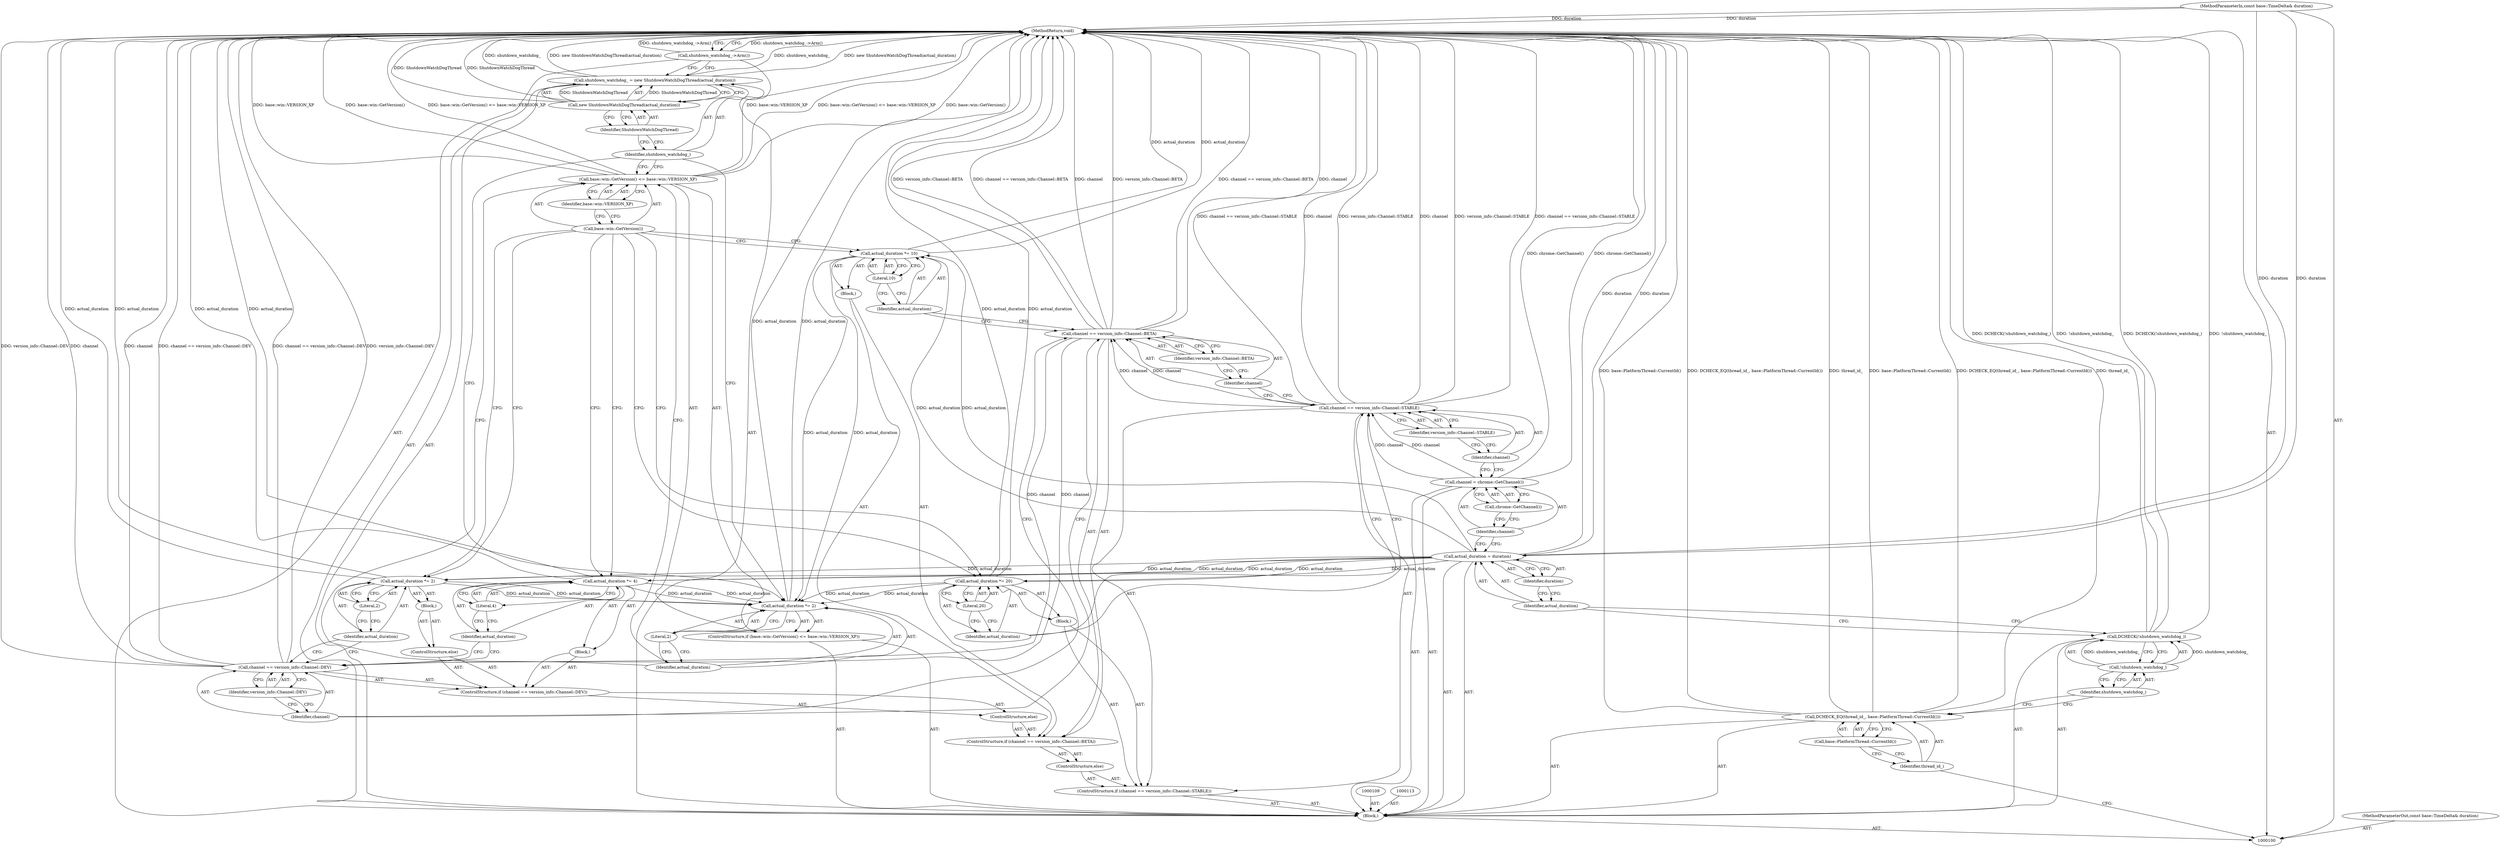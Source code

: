 digraph "0_Chrome_9ad7483d8e7c20e9f1a5a08d00150fb51899f14c" {
"1000160" [label="(MethodReturn,void)"];
"1000101" [label="(MethodParameterIn,const base::TimeDelta& duration)"];
"1000217" [label="(MethodParameterOut,const base::TimeDelta& duration)"];
"1000102" [label="(Block,)"];
"1000133" [label="(Literal,10)"];
"1000131" [label="(Call,actual_duration *= 10)"];
"1000132" [label="(Identifier,actual_duration)"];
"1000136" [label="(Call,channel == version_info::Channel::DEV)"];
"1000137" [label="(Identifier,channel)"];
"1000138" [label="(Identifier,version_info::Channel::DEV)"];
"1000134" [label="(ControlStructure,else)"];
"1000139" [label="(Block,)"];
"1000135" [label="(ControlStructure,if (channel == version_info::Channel::DEV))"];
"1000142" [label="(Literal,4)"];
"1000140" [label="(Call,actual_duration *= 4)"];
"1000141" [label="(Identifier,actual_duration)"];
"1000143" [label="(ControlStructure,else)"];
"1000144" [label="(Block,)"];
"1000147" [label="(Literal,2)"];
"1000145" [label="(Call,actual_duration *= 2)"];
"1000146" [label="(Identifier,actual_duration)"];
"1000148" [label="(ControlStructure,if (base::win::GetVersion() <= base::win::VERSION_XP))"];
"1000151" [label="(Identifier,base::win::VERSION_XP)"];
"1000149" [label="(Call,base::win::GetVersion() <= base::win::VERSION_XP)"];
"1000150" [label="(Call,base::win::GetVersion())"];
"1000154" [label="(Literal,2)"];
"1000152" [label="(Call,actual_duration *= 2)"];
"1000153" [label="(Identifier,actual_duration)"];
"1000104" [label="(Identifier,thread_id_)"];
"1000103" [label="(Call,DCHECK_EQ(thread_id_, base::PlatformThread::CurrentId()))"];
"1000105" [label="(Call,base::PlatformThread::CurrentId())"];
"1000155" [label="(Call,shutdown_watchdog_ = new ShutdownWatchDogThread(actual_duration))"];
"1000156" [label="(Identifier,shutdown_watchdog_)"];
"1000157" [label="(Call,new ShutdownWatchDogThread(actual_duration))"];
"1000158" [label="(Identifier,ShutdownWatchDogThread)"];
"1000159" [label="(Call,shutdown_watchdog_->Arm())"];
"1000108" [label="(Identifier,shutdown_watchdog_)"];
"1000106" [label="(Call,DCHECK(!shutdown_watchdog_))"];
"1000107" [label="(Call,!shutdown_watchdog_)"];
"1000110" [label="(Call,actual_duration = duration)"];
"1000111" [label="(Identifier,actual_duration)"];
"1000112" [label="(Identifier,duration)"];
"1000114" [label="(Call,channel = chrome::GetChannel())"];
"1000115" [label="(Identifier,channel)"];
"1000116" [label="(Call,chrome::GetChannel())"];
"1000120" [label="(Identifier,version_info::Channel::STABLE)"];
"1000117" [label="(ControlStructure,if (channel == version_info::Channel::STABLE))"];
"1000121" [label="(Block,)"];
"1000118" [label="(Call,channel == version_info::Channel::STABLE)"];
"1000119" [label="(Identifier,channel)"];
"1000124" [label="(Literal,20)"];
"1000122" [label="(Call,actual_duration *= 20)"];
"1000123" [label="(Identifier,actual_duration)"];
"1000127" [label="(Call,channel == version_info::Channel::BETA)"];
"1000128" [label="(Identifier,channel)"];
"1000129" [label="(Identifier,version_info::Channel::BETA)"];
"1000125" [label="(ControlStructure,else)"];
"1000130" [label="(Block,)"];
"1000126" [label="(ControlStructure,if (channel == version_info::Channel::BETA))"];
"1000160" -> "1000100"  [label="AST: "];
"1000160" -> "1000159"  [label="CFG: "];
"1000159" -> "1000160"  [label="DDG: shutdown_watchdog_->Arm()"];
"1000155" -> "1000160"  [label="DDG: new ShutdownWatchDogThread(actual_duration)"];
"1000155" -> "1000160"  [label="DDG: shutdown_watchdog_"];
"1000103" -> "1000160"  [label="DDG: thread_id_"];
"1000103" -> "1000160"  [label="DDG: base::PlatformThread::CurrentId()"];
"1000103" -> "1000160"  [label="DDG: DCHECK_EQ(thread_id_, base::PlatformThread::CurrentId())"];
"1000149" -> "1000160"  [label="DDG: base::win::GetVersion() <= base::win::VERSION_XP"];
"1000149" -> "1000160"  [label="DDG: base::win::GetVersion()"];
"1000149" -> "1000160"  [label="DDG: base::win::VERSION_XP"];
"1000118" -> "1000160"  [label="DDG: channel == version_info::Channel::STABLE"];
"1000118" -> "1000160"  [label="DDG: channel"];
"1000118" -> "1000160"  [label="DDG: version_info::Channel::STABLE"];
"1000110" -> "1000160"  [label="DDG: duration"];
"1000145" -> "1000160"  [label="DDG: actual_duration"];
"1000114" -> "1000160"  [label="DDG: chrome::GetChannel()"];
"1000106" -> "1000160"  [label="DDG: !shutdown_watchdog_"];
"1000106" -> "1000160"  [label="DDG: DCHECK(!shutdown_watchdog_)"];
"1000122" -> "1000160"  [label="DDG: actual_duration"];
"1000131" -> "1000160"  [label="DDG: actual_duration"];
"1000140" -> "1000160"  [label="DDG: actual_duration"];
"1000127" -> "1000160"  [label="DDG: version_info::Channel::BETA"];
"1000127" -> "1000160"  [label="DDG: channel == version_info::Channel::BETA"];
"1000127" -> "1000160"  [label="DDG: channel"];
"1000157" -> "1000160"  [label="DDG: ShutdownWatchDogThread"];
"1000152" -> "1000160"  [label="DDG: actual_duration"];
"1000101" -> "1000160"  [label="DDG: duration"];
"1000136" -> "1000160"  [label="DDG: channel == version_info::Channel::DEV"];
"1000136" -> "1000160"  [label="DDG: version_info::Channel::DEV"];
"1000136" -> "1000160"  [label="DDG: channel"];
"1000101" -> "1000100"  [label="AST: "];
"1000101" -> "1000160"  [label="DDG: duration"];
"1000101" -> "1000110"  [label="DDG: duration"];
"1000217" -> "1000100"  [label="AST: "];
"1000102" -> "1000100"  [label="AST: "];
"1000103" -> "1000102"  [label="AST: "];
"1000106" -> "1000102"  [label="AST: "];
"1000109" -> "1000102"  [label="AST: "];
"1000110" -> "1000102"  [label="AST: "];
"1000113" -> "1000102"  [label="AST: "];
"1000114" -> "1000102"  [label="AST: "];
"1000117" -> "1000102"  [label="AST: "];
"1000148" -> "1000102"  [label="AST: "];
"1000155" -> "1000102"  [label="AST: "];
"1000159" -> "1000102"  [label="AST: "];
"1000133" -> "1000131"  [label="AST: "];
"1000133" -> "1000132"  [label="CFG: "];
"1000131" -> "1000133"  [label="CFG: "];
"1000131" -> "1000130"  [label="AST: "];
"1000131" -> "1000133"  [label="CFG: "];
"1000132" -> "1000131"  [label="AST: "];
"1000133" -> "1000131"  [label="AST: "];
"1000150" -> "1000131"  [label="CFG: "];
"1000131" -> "1000160"  [label="DDG: actual_duration"];
"1000110" -> "1000131"  [label="DDG: actual_duration"];
"1000131" -> "1000152"  [label="DDG: actual_duration"];
"1000132" -> "1000131"  [label="AST: "];
"1000132" -> "1000127"  [label="CFG: "];
"1000133" -> "1000132"  [label="CFG: "];
"1000136" -> "1000135"  [label="AST: "];
"1000136" -> "1000138"  [label="CFG: "];
"1000137" -> "1000136"  [label="AST: "];
"1000138" -> "1000136"  [label="AST: "];
"1000141" -> "1000136"  [label="CFG: "];
"1000146" -> "1000136"  [label="CFG: "];
"1000136" -> "1000160"  [label="DDG: channel == version_info::Channel::DEV"];
"1000136" -> "1000160"  [label="DDG: version_info::Channel::DEV"];
"1000136" -> "1000160"  [label="DDG: channel"];
"1000127" -> "1000136"  [label="DDG: channel"];
"1000137" -> "1000136"  [label="AST: "];
"1000137" -> "1000127"  [label="CFG: "];
"1000138" -> "1000137"  [label="CFG: "];
"1000138" -> "1000136"  [label="AST: "];
"1000138" -> "1000137"  [label="CFG: "];
"1000136" -> "1000138"  [label="CFG: "];
"1000134" -> "1000126"  [label="AST: "];
"1000135" -> "1000134"  [label="AST: "];
"1000139" -> "1000135"  [label="AST: "];
"1000140" -> "1000139"  [label="AST: "];
"1000135" -> "1000134"  [label="AST: "];
"1000136" -> "1000135"  [label="AST: "];
"1000139" -> "1000135"  [label="AST: "];
"1000143" -> "1000135"  [label="AST: "];
"1000142" -> "1000140"  [label="AST: "];
"1000142" -> "1000141"  [label="CFG: "];
"1000140" -> "1000142"  [label="CFG: "];
"1000140" -> "1000139"  [label="AST: "];
"1000140" -> "1000142"  [label="CFG: "];
"1000141" -> "1000140"  [label="AST: "];
"1000142" -> "1000140"  [label="AST: "];
"1000150" -> "1000140"  [label="CFG: "];
"1000140" -> "1000160"  [label="DDG: actual_duration"];
"1000110" -> "1000140"  [label="DDG: actual_duration"];
"1000140" -> "1000152"  [label="DDG: actual_duration"];
"1000141" -> "1000140"  [label="AST: "];
"1000141" -> "1000136"  [label="CFG: "];
"1000142" -> "1000141"  [label="CFG: "];
"1000143" -> "1000135"  [label="AST: "];
"1000144" -> "1000143"  [label="AST: "];
"1000144" -> "1000143"  [label="AST: "];
"1000145" -> "1000144"  [label="AST: "];
"1000147" -> "1000145"  [label="AST: "];
"1000147" -> "1000146"  [label="CFG: "];
"1000145" -> "1000147"  [label="CFG: "];
"1000145" -> "1000144"  [label="AST: "];
"1000145" -> "1000147"  [label="CFG: "];
"1000146" -> "1000145"  [label="AST: "];
"1000147" -> "1000145"  [label="AST: "];
"1000150" -> "1000145"  [label="CFG: "];
"1000145" -> "1000160"  [label="DDG: actual_duration"];
"1000110" -> "1000145"  [label="DDG: actual_duration"];
"1000145" -> "1000152"  [label="DDG: actual_duration"];
"1000146" -> "1000145"  [label="AST: "];
"1000146" -> "1000136"  [label="CFG: "];
"1000147" -> "1000146"  [label="CFG: "];
"1000148" -> "1000102"  [label="AST: "];
"1000149" -> "1000148"  [label="AST: "];
"1000152" -> "1000148"  [label="AST: "];
"1000151" -> "1000149"  [label="AST: "];
"1000151" -> "1000150"  [label="CFG: "];
"1000149" -> "1000151"  [label="CFG: "];
"1000149" -> "1000148"  [label="AST: "];
"1000149" -> "1000151"  [label="CFG: "];
"1000150" -> "1000149"  [label="AST: "];
"1000151" -> "1000149"  [label="AST: "];
"1000153" -> "1000149"  [label="CFG: "];
"1000156" -> "1000149"  [label="CFG: "];
"1000149" -> "1000160"  [label="DDG: base::win::GetVersion() <= base::win::VERSION_XP"];
"1000149" -> "1000160"  [label="DDG: base::win::GetVersion()"];
"1000149" -> "1000160"  [label="DDG: base::win::VERSION_XP"];
"1000150" -> "1000149"  [label="AST: "];
"1000150" -> "1000122"  [label="CFG: "];
"1000150" -> "1000131"  [label="CFG: "];
"1000150" -> "1000140"  [label="CFG: "];
"1000150" -> "1000145"  [label="CFG: "];
"1000151" -> "1000150"  [label="CFG: "];
"1000154" -> "1000152"  [label="AST: "];
"1000154" -> "1000153"  [label="CFG: "];
"1000152" -> "1000154"  [label="CFG: "];
"1000152" -> "1000148"  [label="AST: "];
"1000152" -> "1000154"  [label="CFG: "];
"1000153" -> "1000152"  [label="AST: "];
"1000154" -> "1000152"  [label="AST: "];
"1000156" -> "1000152"  [label="CFG: "];
"1000152" -> "1000160"  [label="DDG: actual_duration"];
"1000145" -> "1000152"  [label="DDG: actual_duration"];
"1000122" -> "1000152"  [label="DDG: actual_duration"];
"1000131" -> "1000152"  [label="DDG: actual_duration"];
"1000140" -> "1000152"  [label="DDG: actual_duration"];
"1000153" -> "1000152"  [label="AST: "];
"1000153" -> "1000149"  [label="CFG: "];
"1000154" -> "1000153"  [label="CFG: "];
"1000104" -> "1000103"  [label="AST: "];
"1000104" -> "1000100"  [label="CFG: "];
"1000105" -> "1000104"  [label="CFG: "];
"1000103" -> "1000102"  [label="AST: "];
"1000103" -> "1000105"  [label="CFG: "];
"1000104" -> "1000103"  [label="AST: "];
"1000105" -> "1000103"  [label="AST: "];
"1000108" -> "1000103"  [label="CFG: "];
"1000103" -> "1000160"  [label="DDG: thread_id_"];
"1000103" -> "1000160"  [label="DDG: base::PlatformThread::CurrentId()"];
"1000103" -> "1000160"  [label="DDG: DCHECK_EQ(thread_id_, base::PlatformThread::CurrentId())"];
"1000105" -> "1000103"  [label="AST: "];
"1000105" -> "1000104"  [label="CFG: "];
"1000103" -> "1000105"  [label="CFG: "];
"1000155" -> "1000102"  [label="AST: "];
"1000155" -> "1000157"  [label="CFG: "];
"1000156" -> "1000155"  [label="AST: "];
"1000157" -> "1000155"  [label="AST: "];
"1000159" -> "1000155"  [label="CFG: "];
"1000155" -> "1000160"  [label="DDG: new ShutdownWatchDogThread(actual_duration)"];
"1000155" -> "1000160"  [label="DDG: shutdown_watchdog_"];
"1000157" -> "1000155"  [label="DDG: ShutdownWatchDogThread"];
"1000156" -> "1000155"  [label="AST: "];
"1000156" -> "1000152"  [label="CFG: "];
"1000156" -> "1000149"  [label="CFG: "];
"1000158" -> "1000156"  [label="CFG: "];
"1000157" -> "1000155"  [label="AST: "];
"1000157" -> "1000158"  [label="CFG: "];
"1000158" -> "1000157"  [label="AST: "];
"1000155" -> "1000157"  [label="CFG: "];
"1000157" -> "1000160"  [label="DDG: ShutdownWatchDogThread"];
"1000157" -> "1000155"  [label="DDG: ShutdownWatchDogThread"];
"1000158" -> "1000157"  [label="AST: "];
"1000158" -> "1000156"  [label="CFG: "];
"1000157" -> "1000158"  [label="CFG: "];
"1000159" -> "1000102"  [label="AST: "];
"1000159" -> "1000155"  [label="CFG: "];
"1000160" -> "1000159"  [label="CFG: "];
"1000159" -> "1000160"  [label="DDG: shutdown_watchdog_->Arm()"];
"1000108" -> "1000107"  [label="AST: "];
"1000108" -> "1000103"  [label="CFG: "];
"1000107" -> "1000108"  [label="CFG: "];
"1000106" -> "1000102"  [label="AST: "];
"1000106" -> "1000107"  [label="CFG: "];
"1000107" -> "1000106"  [label="AST: "];
"1000111" -> "1000106"  [label="CFG: "];
"1000106" -> "1000160"  [label="DDG: !shutdown_watchdog_"];
"1000106" -> "1000160"  [label="DDG: DCHECK(!shutdown_watchdog_)"];
"1000107" -> "1000106"  [label="DDG: shutdown_watchdog_"];
"1000107" -> "1000106"  [label="AST: "];
"1000107" -> "1000108"  [label="CFG: "];
"1000108" -> "1000107"  [label="AST: "];
"1000106" -> "1000107"  [label="CFG: "];
"1000107" -> "1000106"  [label="DDG: shutdown_watchdog_"];
"1000110" -> "1000102"  [label="AST: "];
"1000110" -> "1000112"  [label="CFG: "];
"1000111" -> "1000110"  [label="AST: "];
"1000112" -> "1000110"  [label="AST: "];
"1000115" -> "1000110"  [label="CFG: "];
"1000110" -> "1000160"  [label="DDG: duration"];
"1000101" -> "1000110"  [label="DDG: duration"];
"1000110" -> "1000122"  [label="DDG: actual_duration"];
"1000110" -> "1000131"  [label="DDG: actual_duration"];
"1000110" -> "1000140"  [label="DDG: actual_duration"];
"1000110" -> "1000145"  [label="DDG: actual_duration"];
"1000111" -> "1000110"  [label="AST: "];
"1000111" -> "1000106"  [label="CFG: "];
"1000112" -> "1000111"  [label="CFG: "];
"1000112" -> "1000110"  [label="AST: "];
"1000112" -> "1000111"  [label="CFG: "];
"1000110" -> "1000112"  [label="CFG: "];
"1000114" -> "1000102"  [label="AST: "];
"1000114" -> "1000116"  [label="CFG: "];
"1000115" -> "1000114"  [label="AST: "];
"1000116" -> "1000114"  [label="AST: "];
"1000119" -> "1000114"  [label="CFG: "];
"1000114" -> "1000160"  [label="DDG: chrome::GetChannel()"];
"1000114" -> "1000118"  [label="DDG: channel"];
"1000115" -> "1000114"  [label="AST: "];
"1000115" -> "1000110"  [label="CFG: "];
"1000116" -> "1000115"  [label="CFG: "];
"1000116" -> "1000114"  [label="AST: "];
"1000116" -> "1000115"  [label="CFG: "];
"1000114" -> "1000116"  [label="CFG: "];
"1000120" -> "1000118"  [label="AST: "];
"1000120" -> "1000119"  [label="CFG: "];
"1000118" -> "1000120"  [label="CFG: "];
"1000117" -> "1000102"  [label="AST: "];
"1000118" -> "1000117"  [label="AST: "];
"1000121" -> "1000117"  [label="AST: "];
"1000125" -> "1000117"  [label="AST: "];
"1000121" -> "1000117"  [label="AST: "];
"1000122" -> "1000121"  [label="AST: "];
"1000118" -> "1000117"  [label="AST: "];
"1000118" -> "1000120"  [label="CFG: "];
"1000119" -> "1000118"  [label="AST: "];
"1000120" -> "1000118"  [label="AST: "];
"1000123" -> "1000118"  [label="CFG: "];
"1000128" -> "1000118"  [label="CFG: "];
"1000118" -> "1000160"  [label="DDG: channel == version_info::Channel::STABLE"];
"1000118" -> "1000160"  [label="DDG: channel"];
"1000118" -> "1000160"  [label="DDG: version_info::Channel::STABLE"];
"1000114" -> "1000118"  [label="DDG: channel"];
"1000118" -> "1000127"  [label="DDG: channel"];
"1000119" -> "1000118"  [label="AST: "];
"1000119" -> "1000114"  [label="CFG: "];
"1000120" -> "1000119"  [label="CFG: "];
"1000124" -> "1000122"  [label="AST: "];
"1000124" -> "1000123"  [label="CFG: "];
"1000122" -> "1000124"  [label="CFG: "];
"1000122" -> "1000121"  [label="AST: "];
"1000122" -> "1000124"  [label="CFG: "];
"1000123" -> "1000122"  [label="AST: "];
"1000124" -> "1000122"  [label="AST: "];
"1000150" -> "1000122"  [label="CFG: "];
"1000122" -> "1000160"  [label="DDG: actual_duration"];
"1000110" -> "1000122"  [label="DDG: actual_duration"];
"1000122" -> "1000152"  [label="DDG: actual_duration"];
"1000123" -> "1000122"  [label="AST: "];
"1000123" -> "1000118"  [label="CFG: "];
"1000124" -> "1000123"  [label="CFG: "];
"1000127" -> "1000126"  [label="AST: "];
"1000127" -> "1000129"  [label="CFG: "];
"1000128" -> "1000127"  [label="AST: "];
"1000129" -> "1000127"  [label="AST: "];
"1000132" -> "1000127"  [label="CFG: "];
"1000137" -> "1000127"  [label="CFG: "];
"1000127" -> "1000160"  [label="DDG: version_info::Channel::BETA"];
"1000127" -> "1000160"  [label="DDG: channel == version_info::Channel::BETA"];
"1000127" -> "1000160"  [label="DDG: channel"];
"1000118" -> "1000127"  [label="DDG: channel"];
"1000127" -> "1000136"  [label="DDG: channel"];
"1000128" -> "1000127"  [label="AST: "];
"1000128" -> "1000118"  [label="CFG: "];
"1000129" -> "1000128"  [label="CFG: "];
"1000129" -> "1000127"  [label="AST: "];
"1000129" -> "1000128"  [label="CFG: "];
"1000127" -> "1000129"  [label="CFG: "];
"1000125" -> "1000117"  [label="AST: "];
"1000126" -> "1000125"  [label="AST: "];
"1000130" -> "1000126"  [label="AST: "];
"1000131" -> "1000130"  [label="AST: "];
"1000126" -> "1000125"  [label="AST: "];
"1000127" -> "1000126"  [label="AST: "];
"1000130" -> "1000126"  [label="AST: "];
"1000134" -> "1000126"  [label="AST: "];
}
